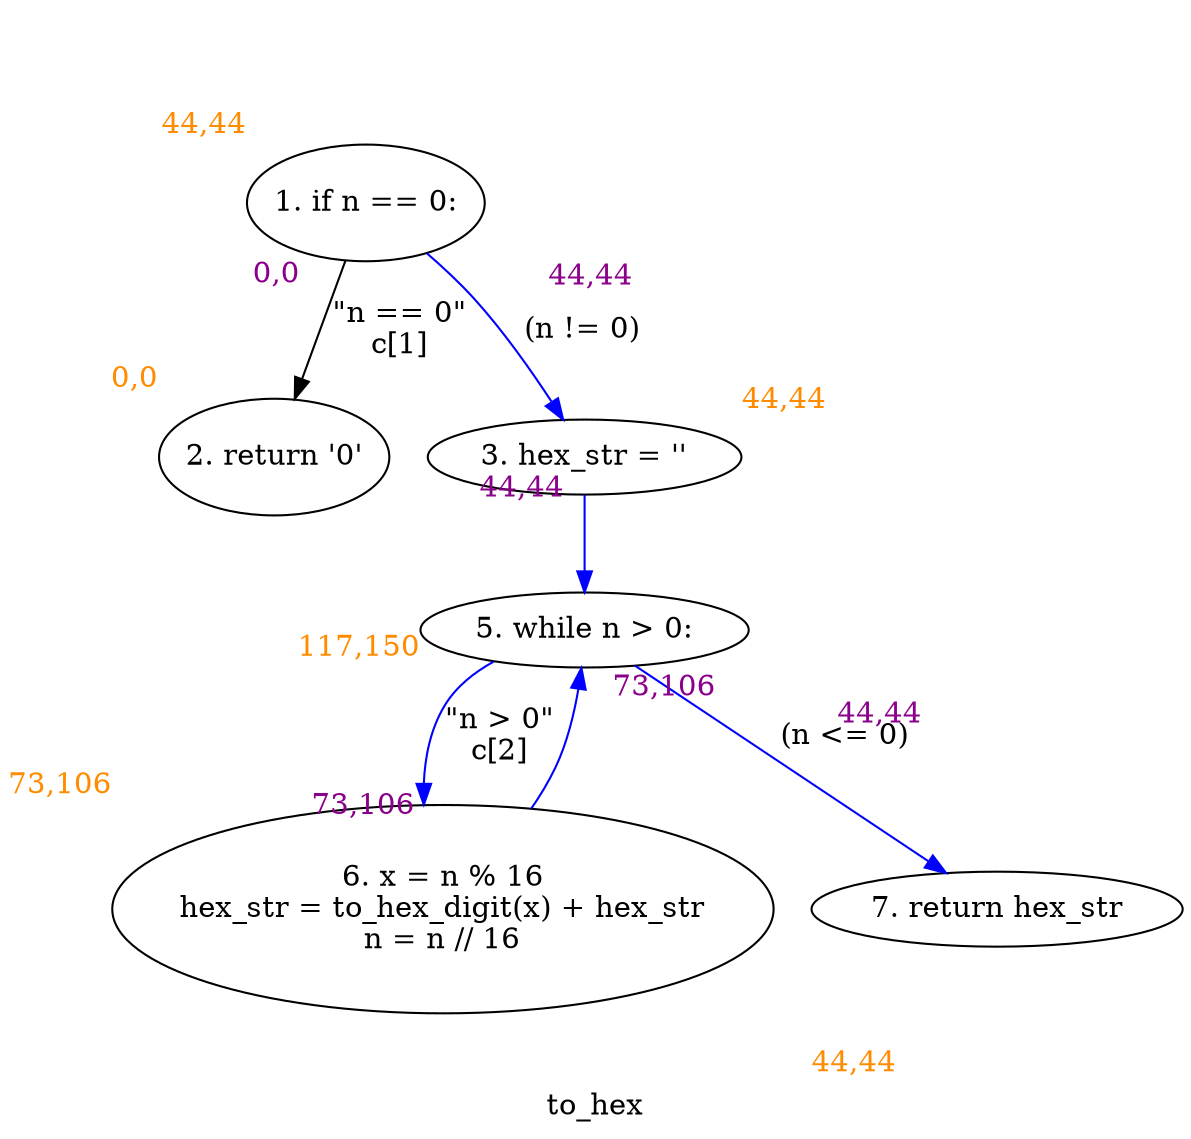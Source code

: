 digraph clusterto_hex {
	graph [bb="0,0,503.4,459.63",
		label=to_hex,
		lheight=0.22,
		lp="251.7,11.875",
		lwidth=0.53,
		xlabel=<<br></br><br></br><br></br><font color='darkorange'>-1,-1</font>>
	];
	node [label="\N",
		xlabel=<<br></br><br></br><br></br><font color='darkorange'>-1,-1</font>>
	];
	1	[height=0.77585,
		label="1. if n == 0:",
		pos="152.88,415.95",
		width=1.3602,
		xlabel=<<br></br><br></br><br></br><font color='darkorange'>44,44</font>>,
		xlp="88.539,451.76"];
	2	[height=0.77585,
		label="2. return '0'",
		pos="116.88,292.59",
		width=1.3602,
		xlabel=<<br></br><br></br><br></br><font color='darkorange'>0,0</font>>,
		xlp="59.289,328.4"];
	1 -> 2	[label="\"n == 0\"\nc[1]",
		label_bgcolor=white,
		lp="164.63,354.27",
		pos="e,124.85,320.45 144.89,388.02 139.95,371.36 133.54,349.74 128.09,331.38",
		xlabel=<<font color='darkmagenta' style='background-color:white;'><br/><br/>     0,0  <br/><br/></font>>,
		xlp="113.16,362.23"];
	3	[height=0.5,
		label="3. hex_str = ''
",
		pos="245.88,292.59",
		width=1.7234,
		xlabel=<<br></br><br></br><br></br><font color='darkorange'>44,44</font>>,
		xlp="199.21,318.47"];
	1 -> 3	[color=blue,
		label="(n != 0)",
		label_bgcolor=white,
		lp="237.26,354.27",
		pos="e,234.87,310.71 175.44,390.7 181.28,384.12 187.45,376.92 192.88,370.02 205.58,353.89 218.74,334.93 228.77,319.93",
		xlabel=<<font color='darkmagenta' style='background-color:white;'><br/><br/>     44,44  <br/><br/></font>>,
		xlp="220.83,343.97"];
	5	[height=0.5,
		label="5. while n > 0:
",
		pos="245.88,209.66",
		width=1.7511,
		xlabel=<<br></br><br></br><br></br><font color='darkorange'>117,150</font>>,
		xlp="160.72,235.54"];
	3 -> 5	[color=blue,
		label_bgcolor=white,
		pos="e,245.88,228.08 245.88,274.43 245.88,264.3 245.88,251.23 245.88,239.55",
		xlabel=<<font color='darkmagenta' style='background-color:white;'><br/><br/>     44,44  <br/><br/></font>>,
		xlp="217.38,259.22"];
	6	[height=1.3946,
		label="6. x = n % 16
hex_str = to_hex_digit(x) + hex_str
n = n // 16",
		pos="189.88,73.956",
		width=4.2328,
		xlabel=<<br></br><br></br><br></br><font color='darkorange'>73,106</font>>,
		xlp="18.75,132.04"];
	5 -> 6	[color=blue,
		label="\"n > 0\"\nc[2]",
		label_bgcolor=white,
		lp="211.51,157.91",
		pos="e,181.07,124.56 211.42,194.15 203.16,188.95 195.37,182.2 190.63,173.66 184.33,162.31 181.69,149.02 181.1,135.95",
		xlabel=<<font color='darkmagenta' style='background-color:white;'><br/><br/>     73,106  <br/><br/></font>>,
		xlp="154.07,170.97"];
	7	[height=0.5,
		label="7. return hex_str
",
		pos="431.88,73.956",
		width=1.9867,
		xlabel=<<br></br><br></br><br></br><font color='darkorange'>44,44</font>>,
		xlp="375.73,99.831"];
	5 -> 7	[color=blue,
		label="(n <= 0)",
		label_bgcolor=white,
		lp="357.13,157.91",
		pos="e,409.07,91.35 268.32,192.53 301.18,168.91 362.58,124.77 400.09,97.812",
		xlabel=<<font color='darkmagenta' style='background-color:white;'><br/><br/>     44,44  <br/><br/></font>>,
		xlp="310.2,134.07"];
	6 -> 5	[color=blue,
		label_bgcolor=white,
		pos="e,243.91,191.23 222.91,123.45 226.27,129.59 229.36,135.91 231.88,142.16 236.71,154.14 239.97,168.04 242.12,180.03",
		xlabel=<<font color='darkmagenta' style='background-color:white;'><br/><br/>     73,106  <br/><br/></font>>,
		xlp="268.64,164.43"];
}
